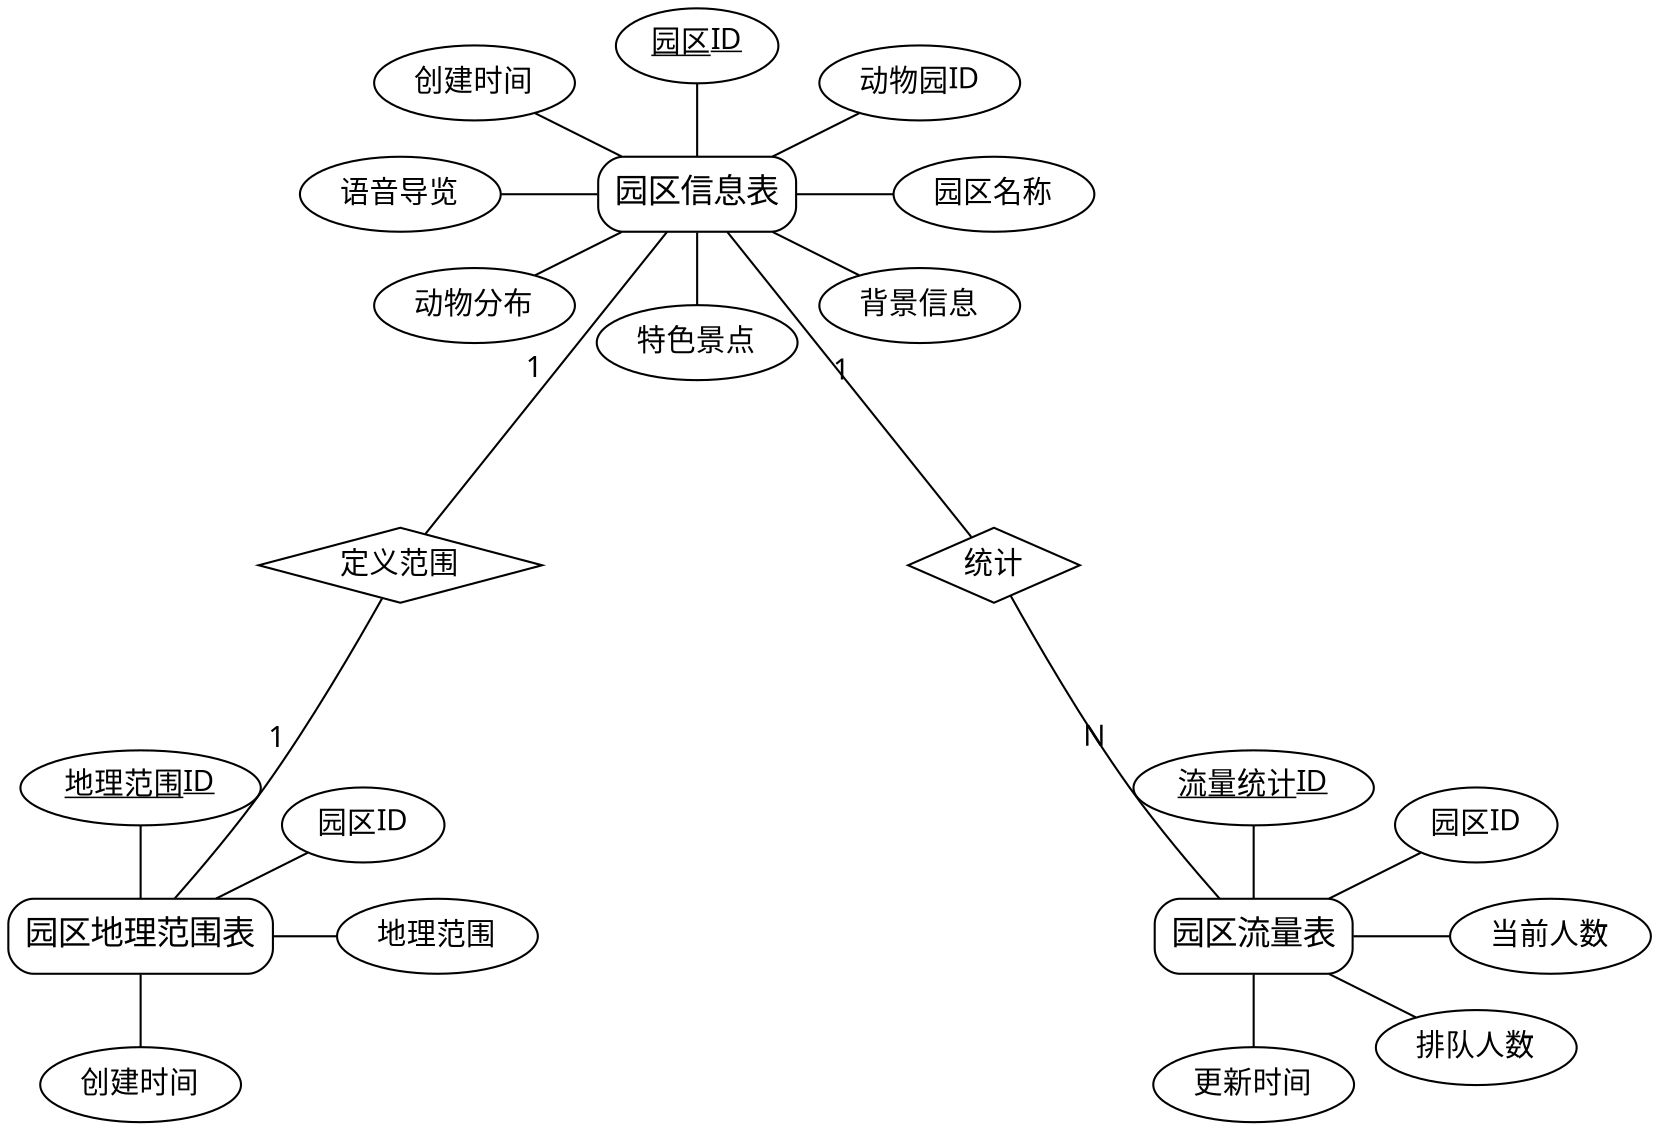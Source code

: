 digraph ER {
    // 图的全局设置
    splines=spline;
    node [fontname="Microsoft YaHei", fontsize=14];
    edge [fontname="Microsoft YaHei", fontsize=14];
    
    // 设置布局
    layout=neato;
    overlap=false;
    sep="+5,5";
    
    // 园区信息表及其属性
    node [shape=box, style="rounded,filled", fillcolor=white, fontsize=16];
    parks [label="园区信息表", pos="0,1!"];
    node [shape=ellipse, style="filled", fillcolor=white, fontsize=14];
    park_id [label=<<u>园区ID</u>>, pos="0,1.4!"];
    park_zoo_id [label="动物园ID", pos="0.6,1.3!"];
    park_name [label="园区名称", pos="0.8,1!"];
    park_background [label="背景信息", pos="0.6,0.7!"];
    park_features [label="特色景点", pos="0,0.6!"];
    park_distribution [label="动物分布", pos="-0.6,0.7!"];
    park_guide [label="语音导览", pos="-0.8,1!"];
    park_created [label="创建时间", pos="-0.6,1.3!"];

    // 园区地理范围表及其属性
    node [shape=box, style="rounded,filled", fillcolor=white, fontsize=16];
    geometries [label="园区地理范围表", pos="-1.5,-1!"];
    node [shape=ellipse, style="filled", fillcolor=white, fontsize=14];
    geo_id [label=<<u>地理范围ID</u>>, pos="-1.5,-0.6!"];
    geo_park_id [label="园区ID", pos="-0.9,-0.7!"];
    geo_geometry [label="地理范围", pos="-0.7,-1!"];
    geo_created [label="创建时间", pos="-1.5,-1.4!"];

    // 园区流量表及其属性
    node [shape=box, style="rounded,filled", fillcolor=white, fontsize=16];
    traffic [label="园区流量表", pos="1.5,-1!"];
    node [shape=ellipse, style="filled", fillcolor=white, fontsize=14];
    traffic_id [label=<<u>流量统计ID</u>>, pos="1.5,-0.6!"];
    traffic_park_id [label="园区ID", pos="2.1,-0.7!"];
    traffic_current [label="当前人数", pos="2.3,-1!"];
    traffic_queue [label="排队人数", pos="2.1,-1.3!"];
    traffic_updated [label="更新时间", pos="1.5,-1.4!"];

    // 关系节点
    node [shape=diamond, style="filled", fillcolor=white, fontsize=14];
    park_geo_rel [label="定义范围", pos="-0.8,0!"];
    park_traffic_rel [label="统计", pos="0.8,0!"];

    // 连接实体和属性
    edge [dir=none, color=black, fontsize=14];
    
    // 园区信息表的属性连接
    parks -> {park_id park_zoo_id park_name park_background park_features 
              park_distribution park_guide park_created};
             
    // 园区地理范围表的属性连接
    geometries -> {geo_id geo_park_id geo_geometry geo_created};
               
    // 园区流量表的属性连接
    traffic -> {traffic_id traffic_park_id traffic_current traffic_queue 
                traffic_updated};

    // 实体间的关系（通过关系节点）
    edge [dir=none, color=black, constraint=false, fontsize=14];
    parks -> park_geo_rel [label="1"];
    park_geo_rel -> geometries [label="1"];
    parks -> park_traffic_rel [label="1"];
    park_traffic_rel -> traffic [label="N"];
} 